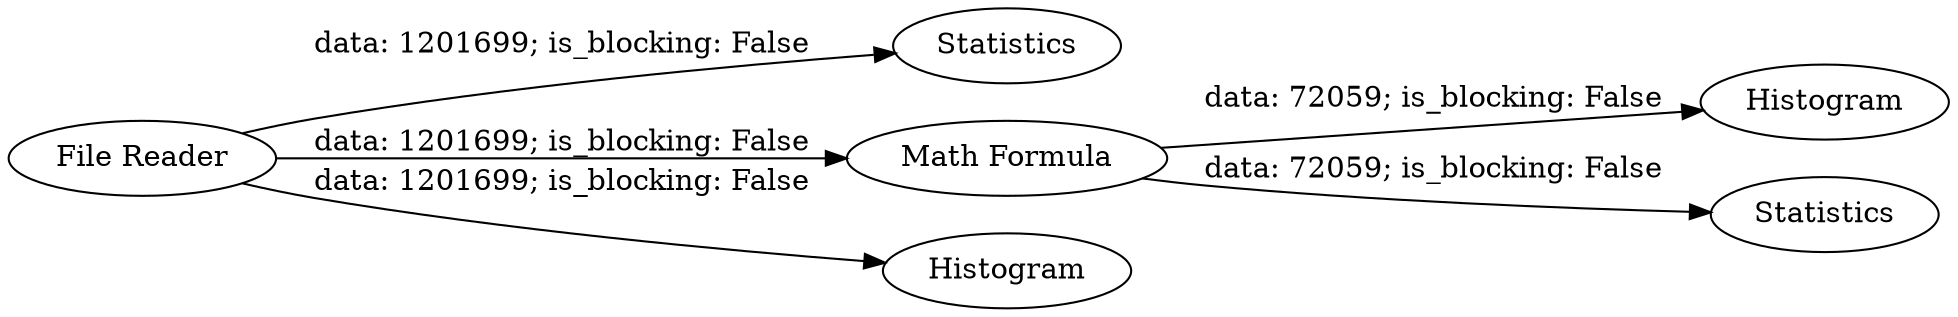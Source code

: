 digraph {
	"8972449314583757253_4" [label=Statistics]
	"8972449314583757253_1" [label="File Reader"]
	"8972449314583757253_3" [label="Math Formula"]
	"8972449314583757253_2" [label=Histogram]
	"8972449314583757253_6" [label=Histogram]
	"8972449314583757253_5" [label=Statistics]
	"8972449314583757253_3" -> "8972449314583757253_6" [label="data: 72059; is_blocking: False"]
	"8972449314583757253_1" -> "8972449314583757253_3" [label="data: 1201699; is_blocking: False"]
	"8972449314583757253_1" -> "8972449314583757253_2" [label="data: 1201699; is_blocking: False"]
	"8972449314583757253_1" -> "8972449314583757253_4" [label="data: 1201699; is_blocking: False"]
	"8972449314583757253_3" -> "8972449314583757253_5" [label="data: 72059; is_blocking: False"]
	rankdir=LR
}
